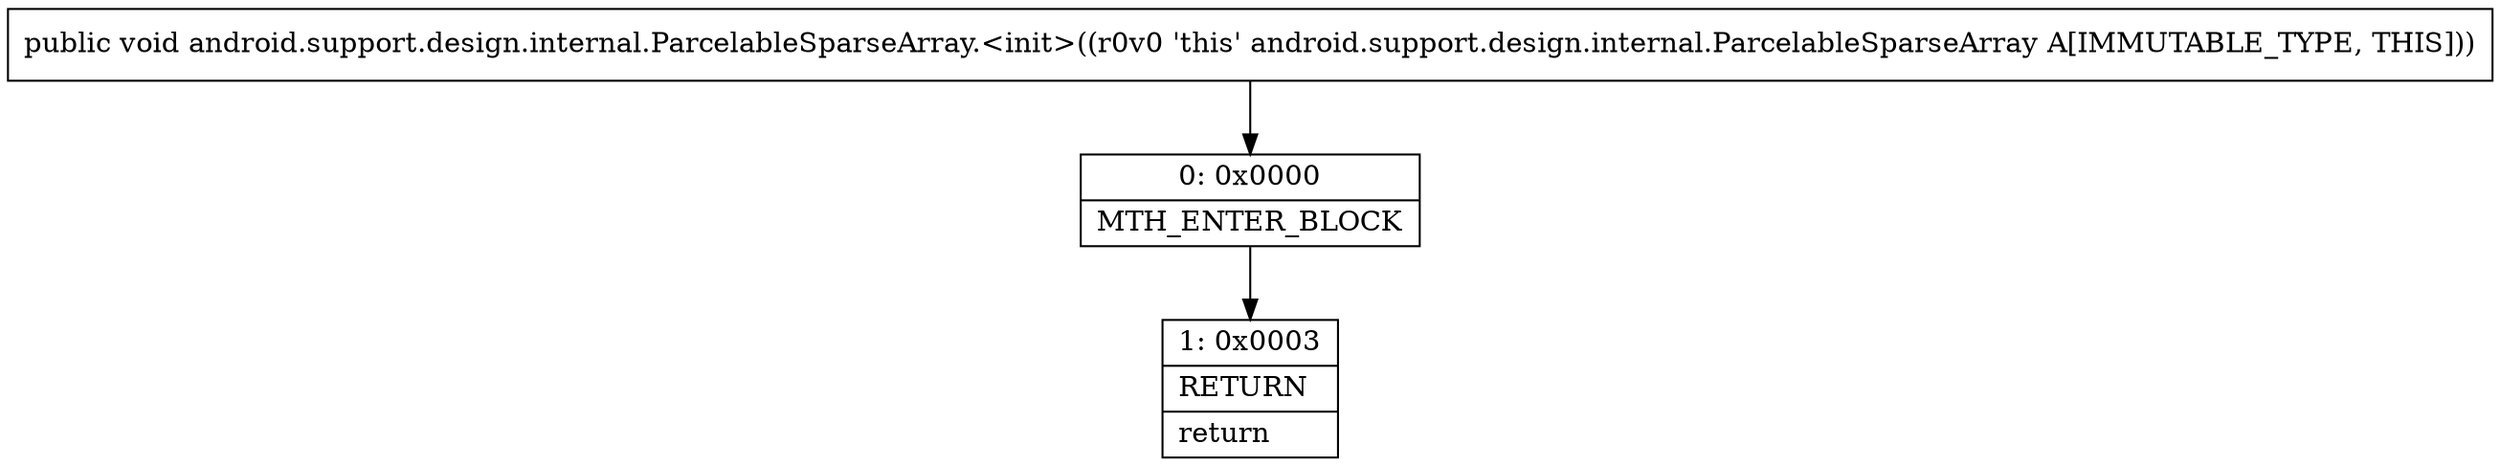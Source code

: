 digraph "CFG forandroid.support.design.internal.ParcelableSparseArray.\<init\>()V" {
Node_0 [shape=record,label="{0\:\ 0x0000|MTH_ENTER_BLOCK\l}"];
Node_1 [shape=record,label="{1\:\ 0x0003|RETURN\l|return\l}"];
MethodNode[shape=record,label="{public void android.support.design.internal.ParcelableSparseArray.\<init\>((r0v0 'this' android.support.design.internal.ParcelableSparseArray A[IMMUTABLE_TYPE, THIS])) }"];
MethodNode -> Node_0;
Node_0 -> Node_1;
}

